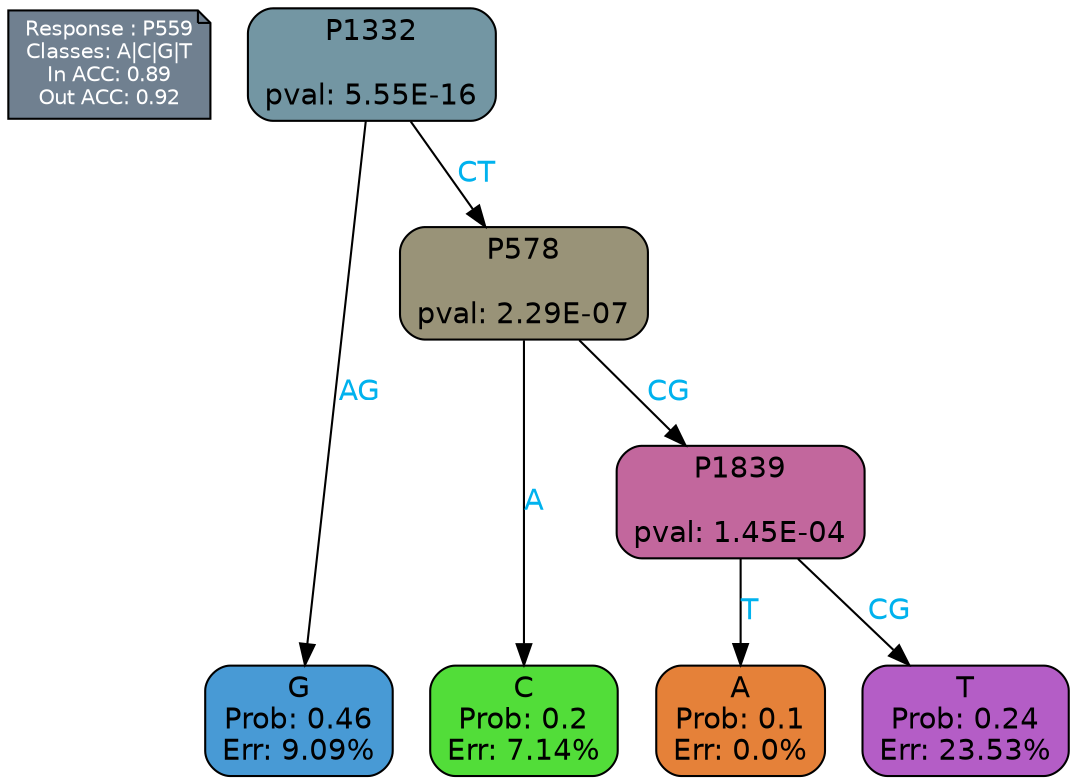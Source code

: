 digraph Tree {
node [shape=box, style="filled, rounded", color="black", fontname=helvetica] ;
graph [ranksep=equally, splines=polylines, bgcolor=transparent, dpi=600] ;
edge [fontname=helvetica] ;
LEGEND [label="Response : P559
Classes: A|C|G|T
In ACC: 0.89
Out ACC: 0.92
",shape=note,align=left,style=filled,fillcolor="slategray",fontcolor="white",fontsize=10];1 [label="P1332

pval: 5.55E-16", fillcolor="#7396a3"] ;
2 [label="G
Prob: 0.46
Err: 9.09%", fillcolor="#489ad5"] ;
3 [label="P578

pval: 2.29E-07", fillcolor="#999378"] ;
4 [label="C
Prob: 0.2
Err: 7.14%", fillcolor="#52dd39"] ;
5 [label="P1839

pval: 1.45E-04", fillcolor="#c2679d"] ;
6 [label="A
Prob: 0.1
Err: 0.0%", fillcolor="#e58139"] ;
7 [label="T
Prob: 0.24
Err: 23.53%", fillcolor="#b45dc6"] ;
1 -> 2 [label="AG",fontcolor=deepskyblue2] ;
1 -> 3 [label="CT",fontcolor=deepskyblue2] ;
3 -> 4 [label="A",fontcolor=deepskyblue2] ;
3 -> 5 [label="CG",fontcolor=deepskyblue2] ;
5 -> 6 [label="T",fontcolor=deepskyblue2] ;
5 -> 7 [label="CG",fontcolor=deepskyblue2] ;
{rank = same; 2;4;6;7;}{rank = same; LEGEND;1;}}